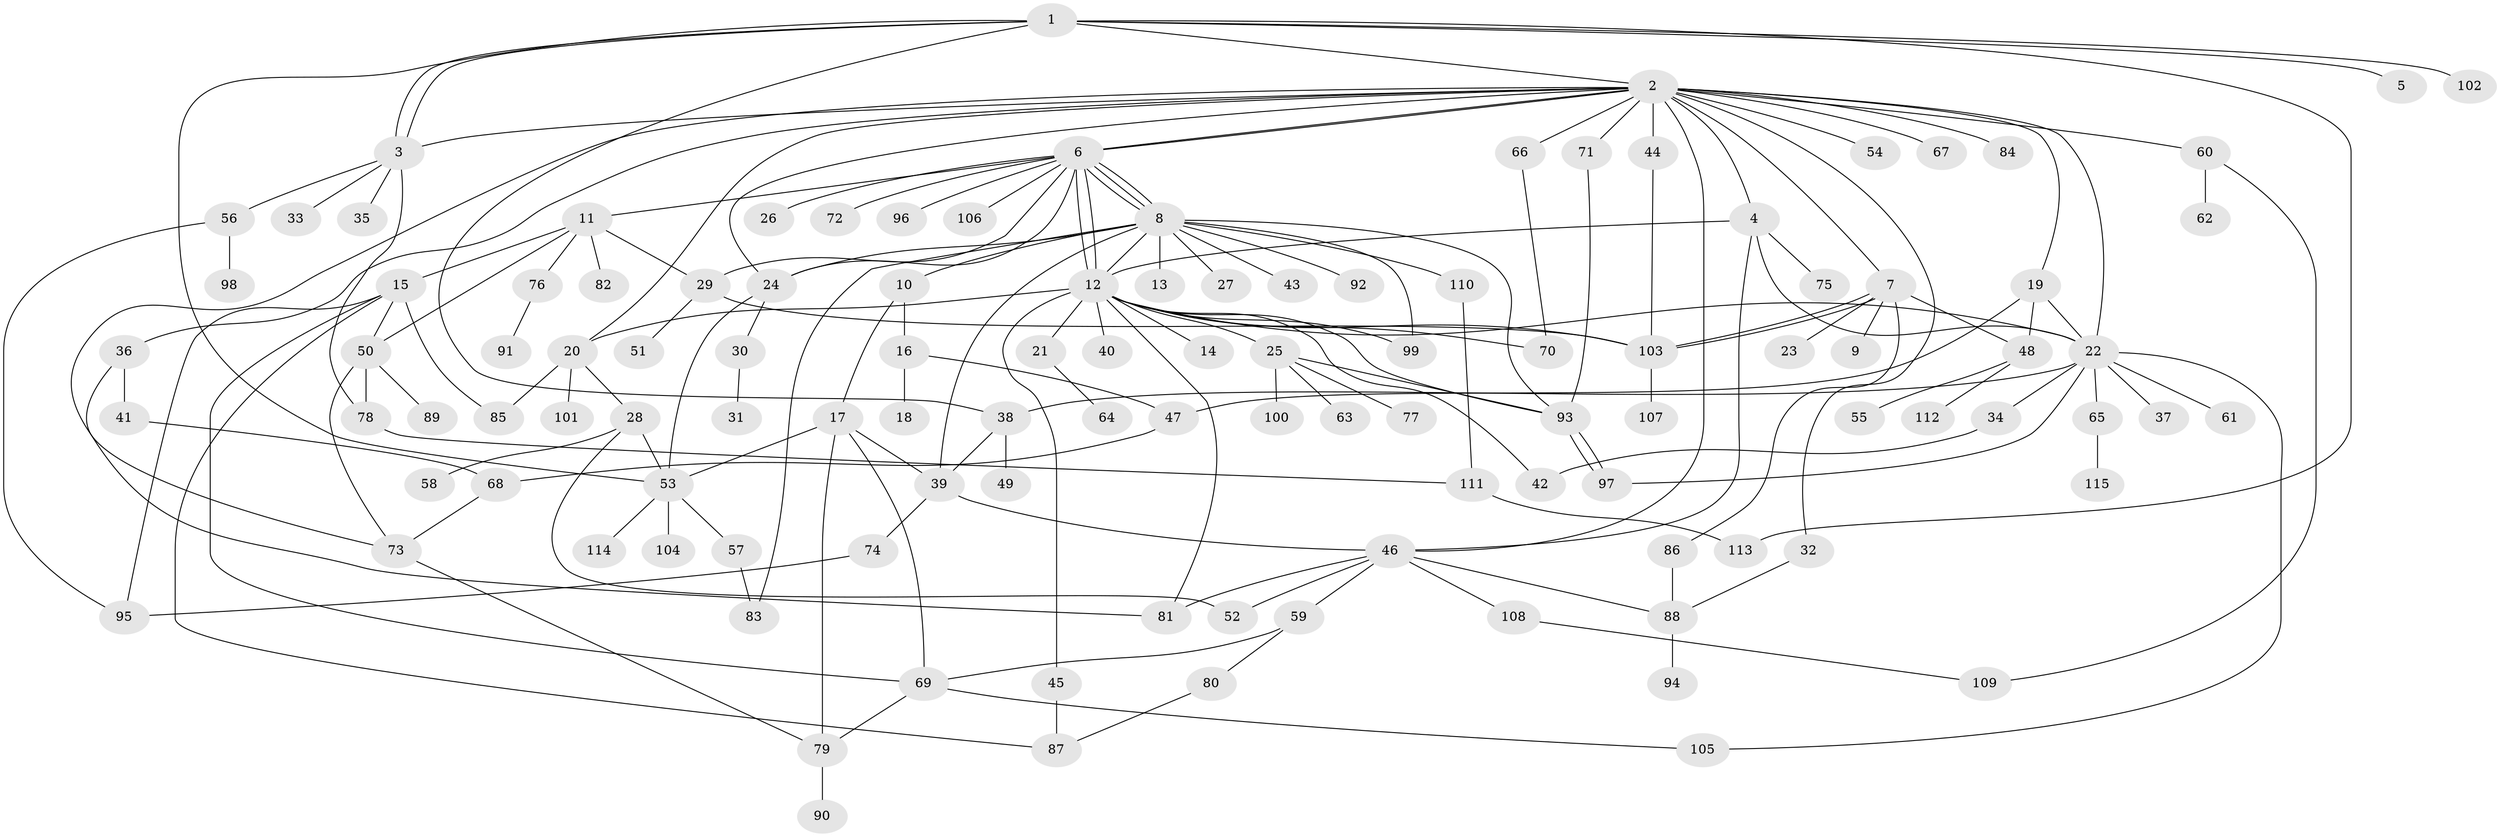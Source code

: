 // Generated by graph-tools (version 1.1) at 2025/11/02/27/25 16:11:15]
// undirected, 115 vertices, 175 edges
graph export_dot {
graph [start="1"]
  node [color=gray90,style=filled];
  1;
  2;
  3;
  4;
  5;
  6;
  7;
  8;
  9;
  10;
  11;
  12;
  13;
  14;
  15;
  16;
  17;
  18;
  19;
  20;
  21;
  22;
  23;
  24;
  25;
  26;
  27;
  28;
  29;
  30;
  31;
  32;
  33;
  34;
  35;
  36;
  37;
  38;
  39;
  40;
  41;
  42;
  43;
  44;
  45;
  46;
  47;
  48;
  49;
  50;
  51;
  52;
  53;
  54;
  55;
  56;
  57;
  58;
  59;
  60;
  61;
  62;
  63;
  64;
  65;
  66;
  67;
  68;
  69;
  70;
  71;
  72;
  73;
  74;
  75;
  76;
  77;
  78;
  79;
  80;
  81;
  82;
  83;
  84;
  85;
  86;
  87;
  88;
  89;
  90;
  91;
  92;
  93;
  94;
  95;
  96;
  97;
  98;
  99;
  100;
  101;
  102;
  103;
  104;
  105;
  106;
  107;
  108;
  109;
  110;
  111;
  112;
  113;
  114;
  115;
  1 -- 2;
  1 -- 3;
  1 -- 3;
  1 -- 5;
  1 -- 38;
  1 -- 53;
  1 -- 102;
  1 -- 113;
  2 -- 3;
  2 -- 4;
  2 -- 6;
  2 -- 6;
  2 -- 7;
  2 -- 19;
  2 -- 20;
  2 -- 22;
  2 -- 24;
  2 -- 32;
  2 -- 36;
  2 -- 44;
  2 -- 46;
  2 -- 54;
  2 -- 60;
  2 -- 66;
  2 -- 67;
  2 -- 71;
  2 -- 73;
  2 -- 84;
  3 -- 33;
  3 -- 35;
  3 -- 56;
  3 -- 78;
  4 -- 12;
  4 -- 22;
  4 -- 46;
  4 -- 75;
  6 -- 8;
  6 -- 8;
  6 -- 8;
  6 -- 11;
  6 -- 12;
  6 -- 12;
  6 -- 24;
  6 -- 26;
  6 -- 29;
  6 -- 72;
  6 -- 96;
  6 -- 106;
  7 -- 9;
  7 -- 23;
  7 -- 48;
  7 -- 86;
  7 -- 103;
  7 -- 103;
  8 -- 10;
  8 -- 12;
  8 -- 13;
  8 -- 24;
  8 -- 27;
  8 -- 39;
  8 -- 43;
  8 -- 83;
  8 -- 92;
  8 -- 93;
  8 -- 99;
  8 -- 110;
  10 -- 16;
  10 -- 17;
  11 -- 15;
  11 -- 29;
  11 -- 50;
  11 -- 76;
  11 -- 82;
  12 -- 14;
  12 -- 20;
  12 -- 21;
  12 -- 22;
  12 -- 25;
  12 -- 40;
  12 -- 42;
  12 -- 45;
  12 -- 70;
  12 -- 81;
  12 -- 93;
  12 -- 99;
  12 -- 103;
  15 -- 50;
  15 -- 69;
  15 -- 85;
  15 -- 87;
  15 -- 95;
  16 -- 18;
  16 -- 47;
  17 -- 39;
  17 -- 53;
  17 -- 69;
  17 -- 79;
  19 -- 22;
  19 -- 47;
  19 -- 48;
  20 -- 28;
  20 -- 85;
  20 -- 101;
  21 -- 64;
  22 -- 34;
  22 -- 37;
  22 -- 38;
  22 -- 61;
  22 -- 65;
  22 -- 97;
  22 -- 105;
  24 -- 30;
  24 -- 53;
  25 -- 63;
  25 -- 77;
  25 -- 93;
  25 -- 100;
  28 -- 52;
  28 -- 53;
  28 -- 58;
  29 -- 51;
  29 -- 103;
  30 -- 31;
  32 -- 88;
  34 -- 42;
  36 -- 41;
  36 -- 81;
  38 -- 39;
  38 -- 49;
  39 -- 46;
  39 -- 74;
  41 -- 68;
  44 -- 103;
  45 -- 87;
  46 -- 52;
  46 -- 59;
  46 -- 81;
  46 -- 88;
  46 -- 108;
  47 -- 68;
  48 -- 55;
  48 -- 112;
  50 -- 73;
  50 -- 78;
  50 -- 89;
  53 -- 57;
  53 -- 104;
  53 -- 114;
  56 -- 95;
  56 -- 98;
  57 -- 83;
  59 -- 69;
  59 -- 80;
  60 -- 62;
  60 -- 109;
  65 -- 115;
  66 -- 70;
  68 -- 73;
  69 -- 79;
  69 -- 105;
  71 -- 93;
  73 -- 79;
  74 -- 95;
  76 -- 91;
  78 -- 111;
  79 -- 90;
  80 -- 87;
  86 -- 88;
  88 -- 94;
  93 -- 97;
  93 -- 97;
  103 -- 107;
  108 -- 109;
  110 -- 111;
  111 -- 113;
}
